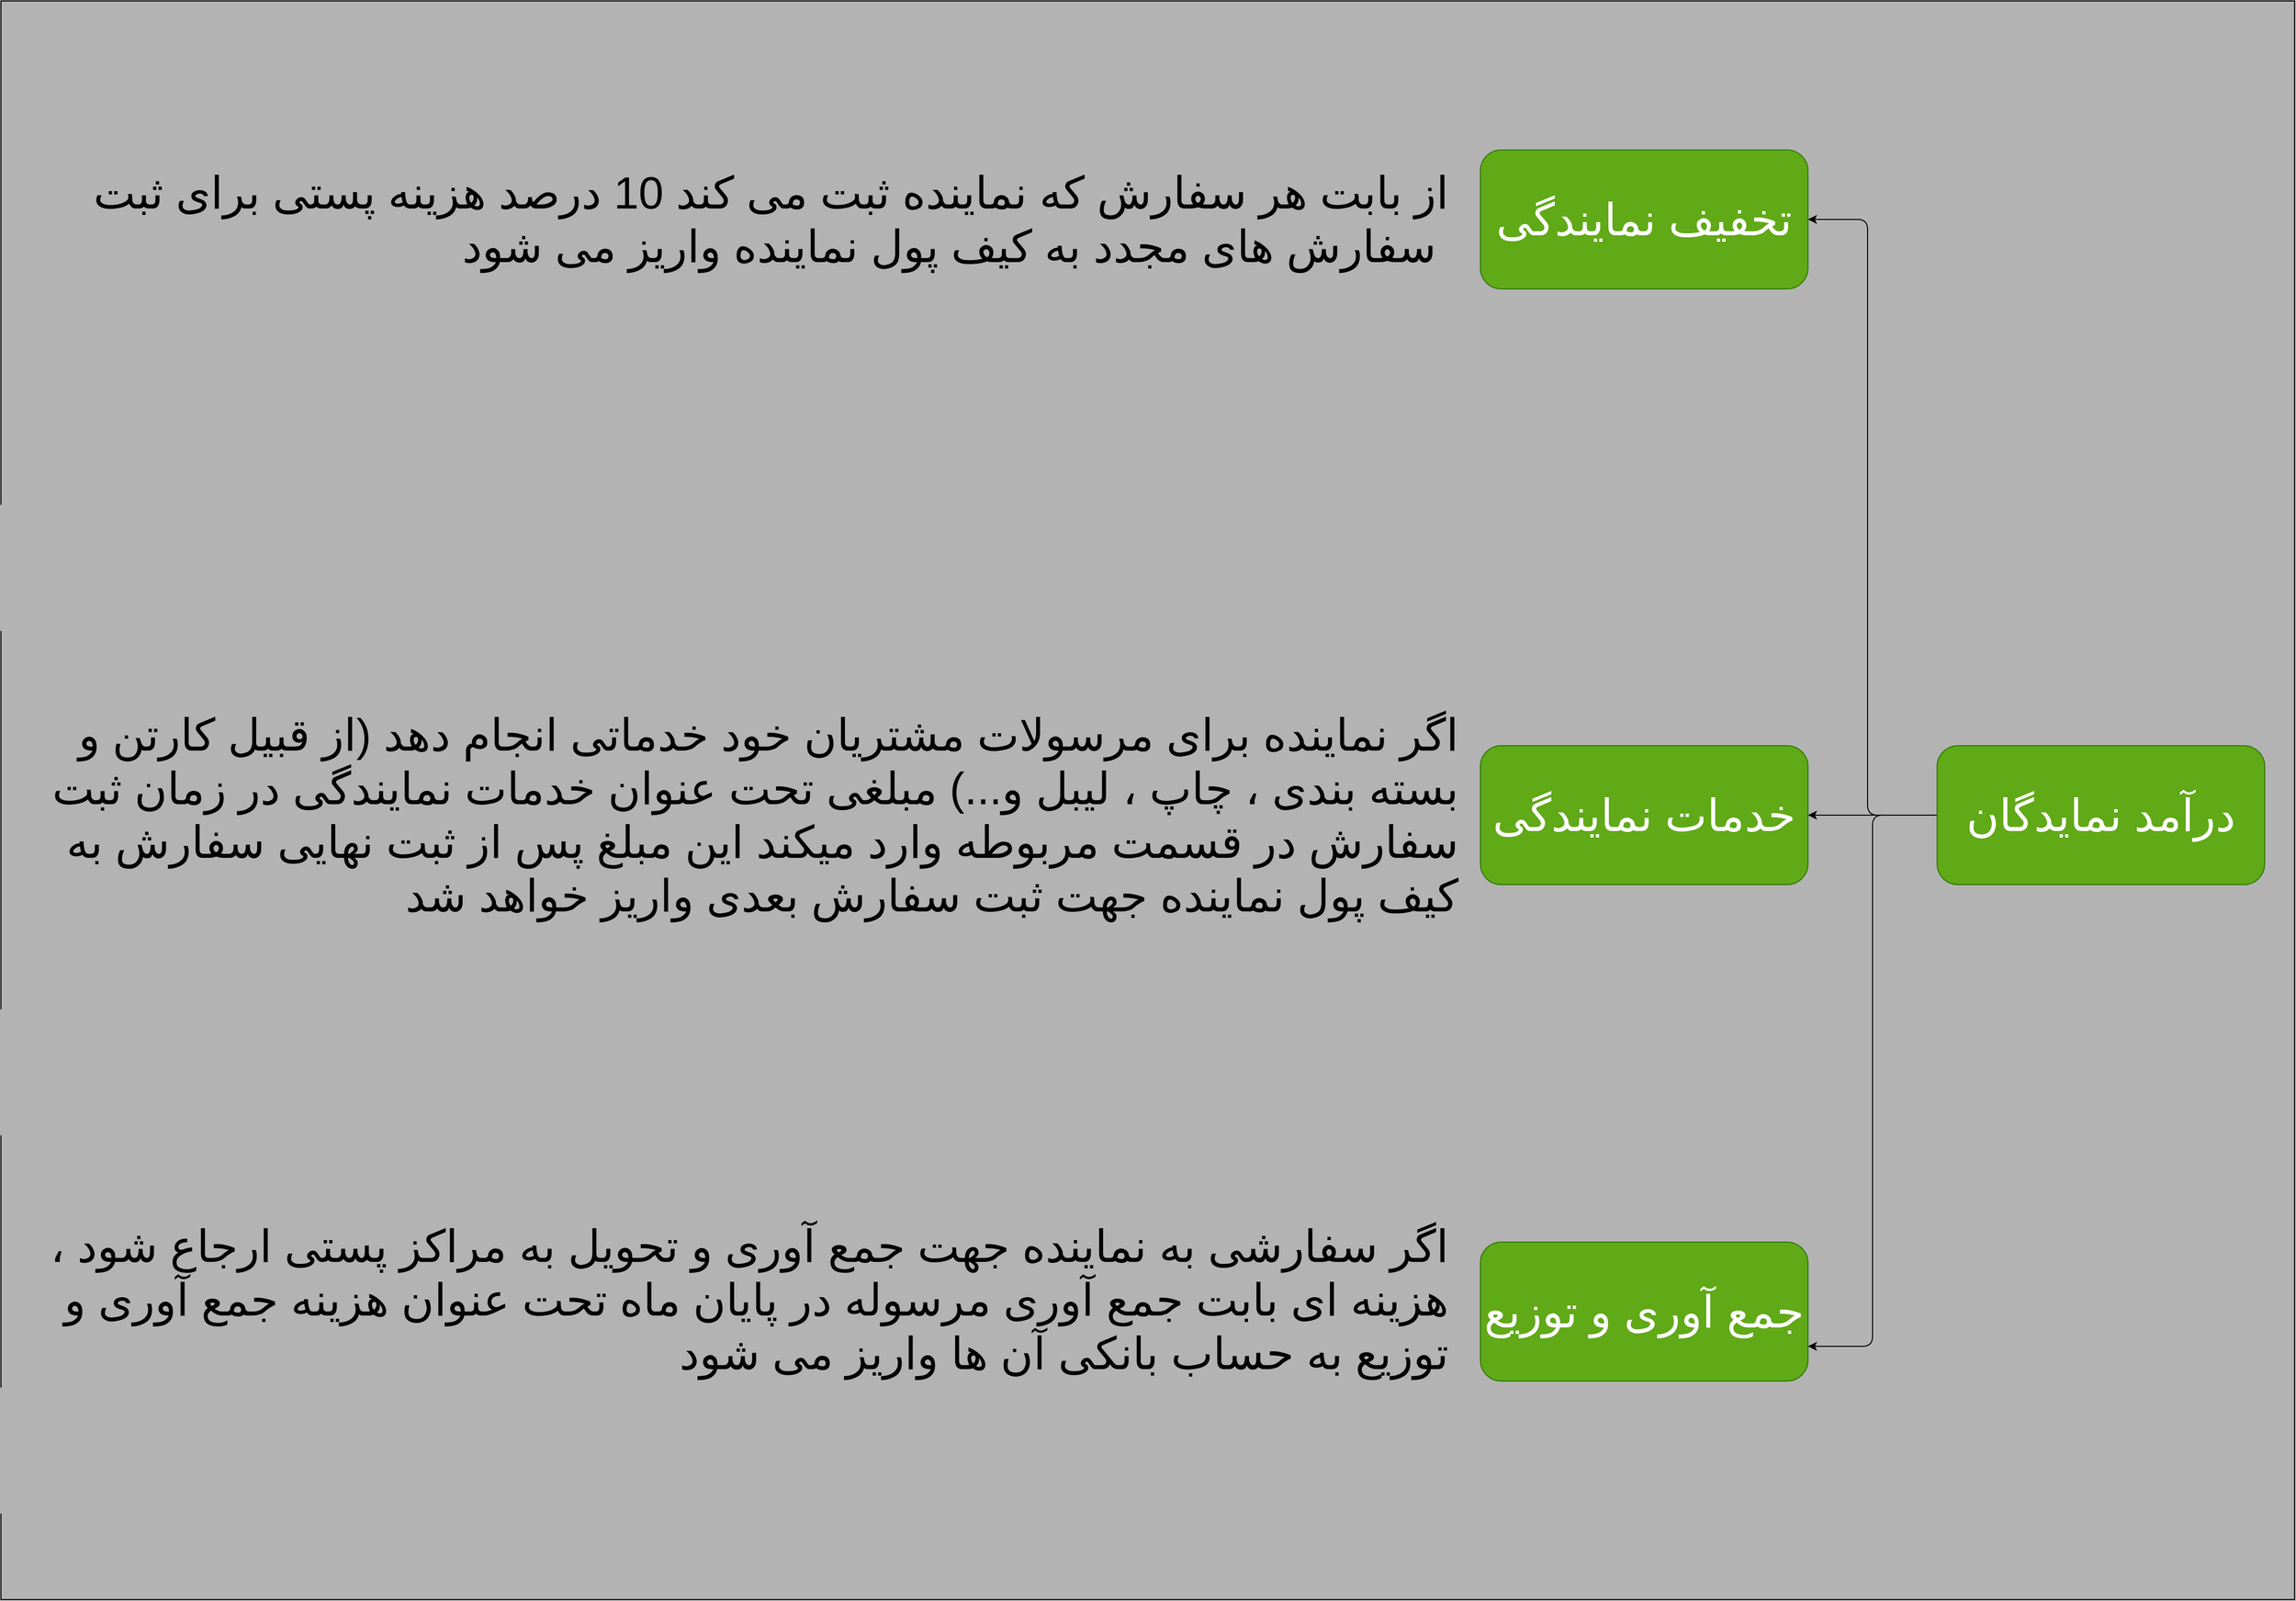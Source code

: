 <mxfile>
    <diagram id="Tkd8oNJU2u8Y2-cQicgN" name="Page-1">
        <mxGraphModel dx="3307" dy="1877" grid="1" gridSize="10" guides="1" tooltips="1" connect="1" arrows="1" fold="1" page="1" pageScale="1" pageWidth="2336" pageHeight="1654" background="#B3B3B3" math="0" shadow="0">
            <root>
                <mxCell id="0"/>
                <mxCell id="1" parent="0"/>
                <mxCell id="80" value="" style="edgeStyle=orthogonalEdgeStyle;html=1;fontSize=45;" edge="1" parent="1" source="3" target="79">
                    <mxGeometry relative="1" as="geometry">
                        <Array as="points">
                            <mxPoint x="1890" y="840"/>
                            <mxPoint x="1890" y="240"/>
                        </Array>
                    </mxGeometry>
                </mxCell>
                <mxCell id="84" style="edgeStyle=orthogonalEdgeStyle;html=1;exitX=0;exitY=0.5;exitDx=0;exitDy=0;fontSize=45;fontColor=#010203;" edge="1" parent="1" source="3" target="83">
                    <mxGeometry relative="1" as="geometry"/>
                </mxCell>
                <mxCell id="87" style="edgeStyle=orthogonalEdgeStyle;html=1;exitX=0;exitY=0.5;exitDx=0;exitDy=0;entryX=1;entryY=0.75;entryDx=0;entryDy=0;fontSize=45;fontColor=#010203;" edge="1" parent="1" source="3" target="86">
                    <mxGeometry relative="1" as="geometry"/>
                </mxCell>
                <mxCell id="3" value="&lt;font style=&quot;font-size: 45px;&quot;&gt;درآمد نمایدگان&lt;/font&gt;" style="rounded=1;whiteSpace=wrap;html=1;fillColor=#60a917;fontColor=#ffffff;strokeColor=#2D7600;" parent="1" vertex="1">
                    <mxGeometry x="1960" y="770" width="330" height="140" as="geometry"/>
                </mxCell>
                <mxCell id="79" value="&lt;font style=&quot;font-size: 45px;&quot;&gt;تخفیف نمایندگی&lt;/font&gt;" style="rounded=1;whiteSpace=wrap;html=1;fillColor=#60a917;fontColor=#ffffff;strokeColor=#2D7600;" vertex="1" parent="1">
                    <mxGeometry x="1500" y="170" width="330" height="140" as="geometry"/>
                </mxCell>
                <mxCell id="82" value="&lt;font color=&quot;#010203&quot;&gt;از بابت هر سفارش که نماینده ثبت می کند 10 درصد هزینه پستی برای ثبت سفارش های مجدد به کیف پول نماینده واریز می شود&amp;nbsp;&lt;/font&gt;" style="text;html=1;strokeColor=none;fillColor=none;align=right;verticalAlign=middle;whiteSpace=wrap;rounded=0;fontSize=45;" vertex="1" parent="1">
                    <mxGeometry x="30" y="212.5" width="1440" height="55" as="geometry"/>
                </mxCell>
                <mxCell id="83" value="&lt;font style=&quot;font-size: 45px;&quot;&gt;خدمات نمایندگی&lt;/font&gt;" style="rounded=1;whiteSpace=wrap;html=1;fillColor=#60a917;fontColor=#ffffff;strokeColor=#2D7600;" vertex="1" parent="1">
                    <mxGeometry x="1500" y="770" width="330" height="140" as="geometry"/>
                </mxCell>
                <mxCell id="85" value="&lt;font color=&quot;#010203&quot;&gt;اگر نماینده برای مرسولات مشتریان خود خدماتی انجام دهد (از قبیل کارتن و بسته بندی ، چاپ ، لیبل و...) مبلغی تحت عنوان خدمات نمایندگی در زمان ثبت سفارش در قسمت مربوطه وارد میکند این مبلغ پس از ثبت نهایی سفارش به کیف پول نماینده جهت ثبت سفارش بعدی واریز خواهد شد&lt;/font&gt;" style="text;html=1;strokeColor=none;fillColor=none;align=right;verticalAlign=middle;whiteSpace=wrap;rounded=0;fontSize=45;" vertex="1" parent="1">
                    <mxGeometry x="40" y="812.5" width="1440" height="55" as="geometry"/>
                </mxCell>
                <mxCell id="86" value="&lt;font style=&quot;font-size: 45px;&quot;&gt;جمع آوری و توزیع&lt;/font&gt;" style="rounded=1;whiteSpace=wrap;html=1;fillColor=#60a917;fontColor=#ffffff;strokeColor=#2D7600;" vertex="1" parent="1">
                    <mxGeometry x="1500" y="1270" width="330" height="140" as="geometry"/>
                </mxCell>
                <mxCell id="88" value="&lt;font color=&quot;#010203&quot;&gt;اگر سفارشی به نماینده جهت جمع آوری و تحویل به مراکز پستی ارجاع شود ، هزینه ای بابت جمع آوری مرسوله در پایان ماه تحت عنوان هزینه جمع آوری و توزیع به حساب بانکی آن ها واریز می شود&lt;/font&gt;" style="text;html=1;strokeColor=none;fillColor=none;align=right;verticalAlign=middle;whiteSpace=wrap;rounded=0;fontSize=45;" vertex="1" parent="1">
                    <mxGeometry x="40" y="1300" width="1430" height="55" as="geometry"/>
                </mxCell>
                <mxCell id="89" value="" style="rounded=0;whiteSpace=wrap;html=1;labelBackgroundColor=none;fontSize=45;fontColor=#010203;fillColor=none;" vertex="1" parent="1">
                    <mxGeometry x="10" y="20" width="2310" height="1610" as="geometry"/>
                </mxCell>
            </root>
        </mxGraphModel>
    </diagram>
</mxfile>